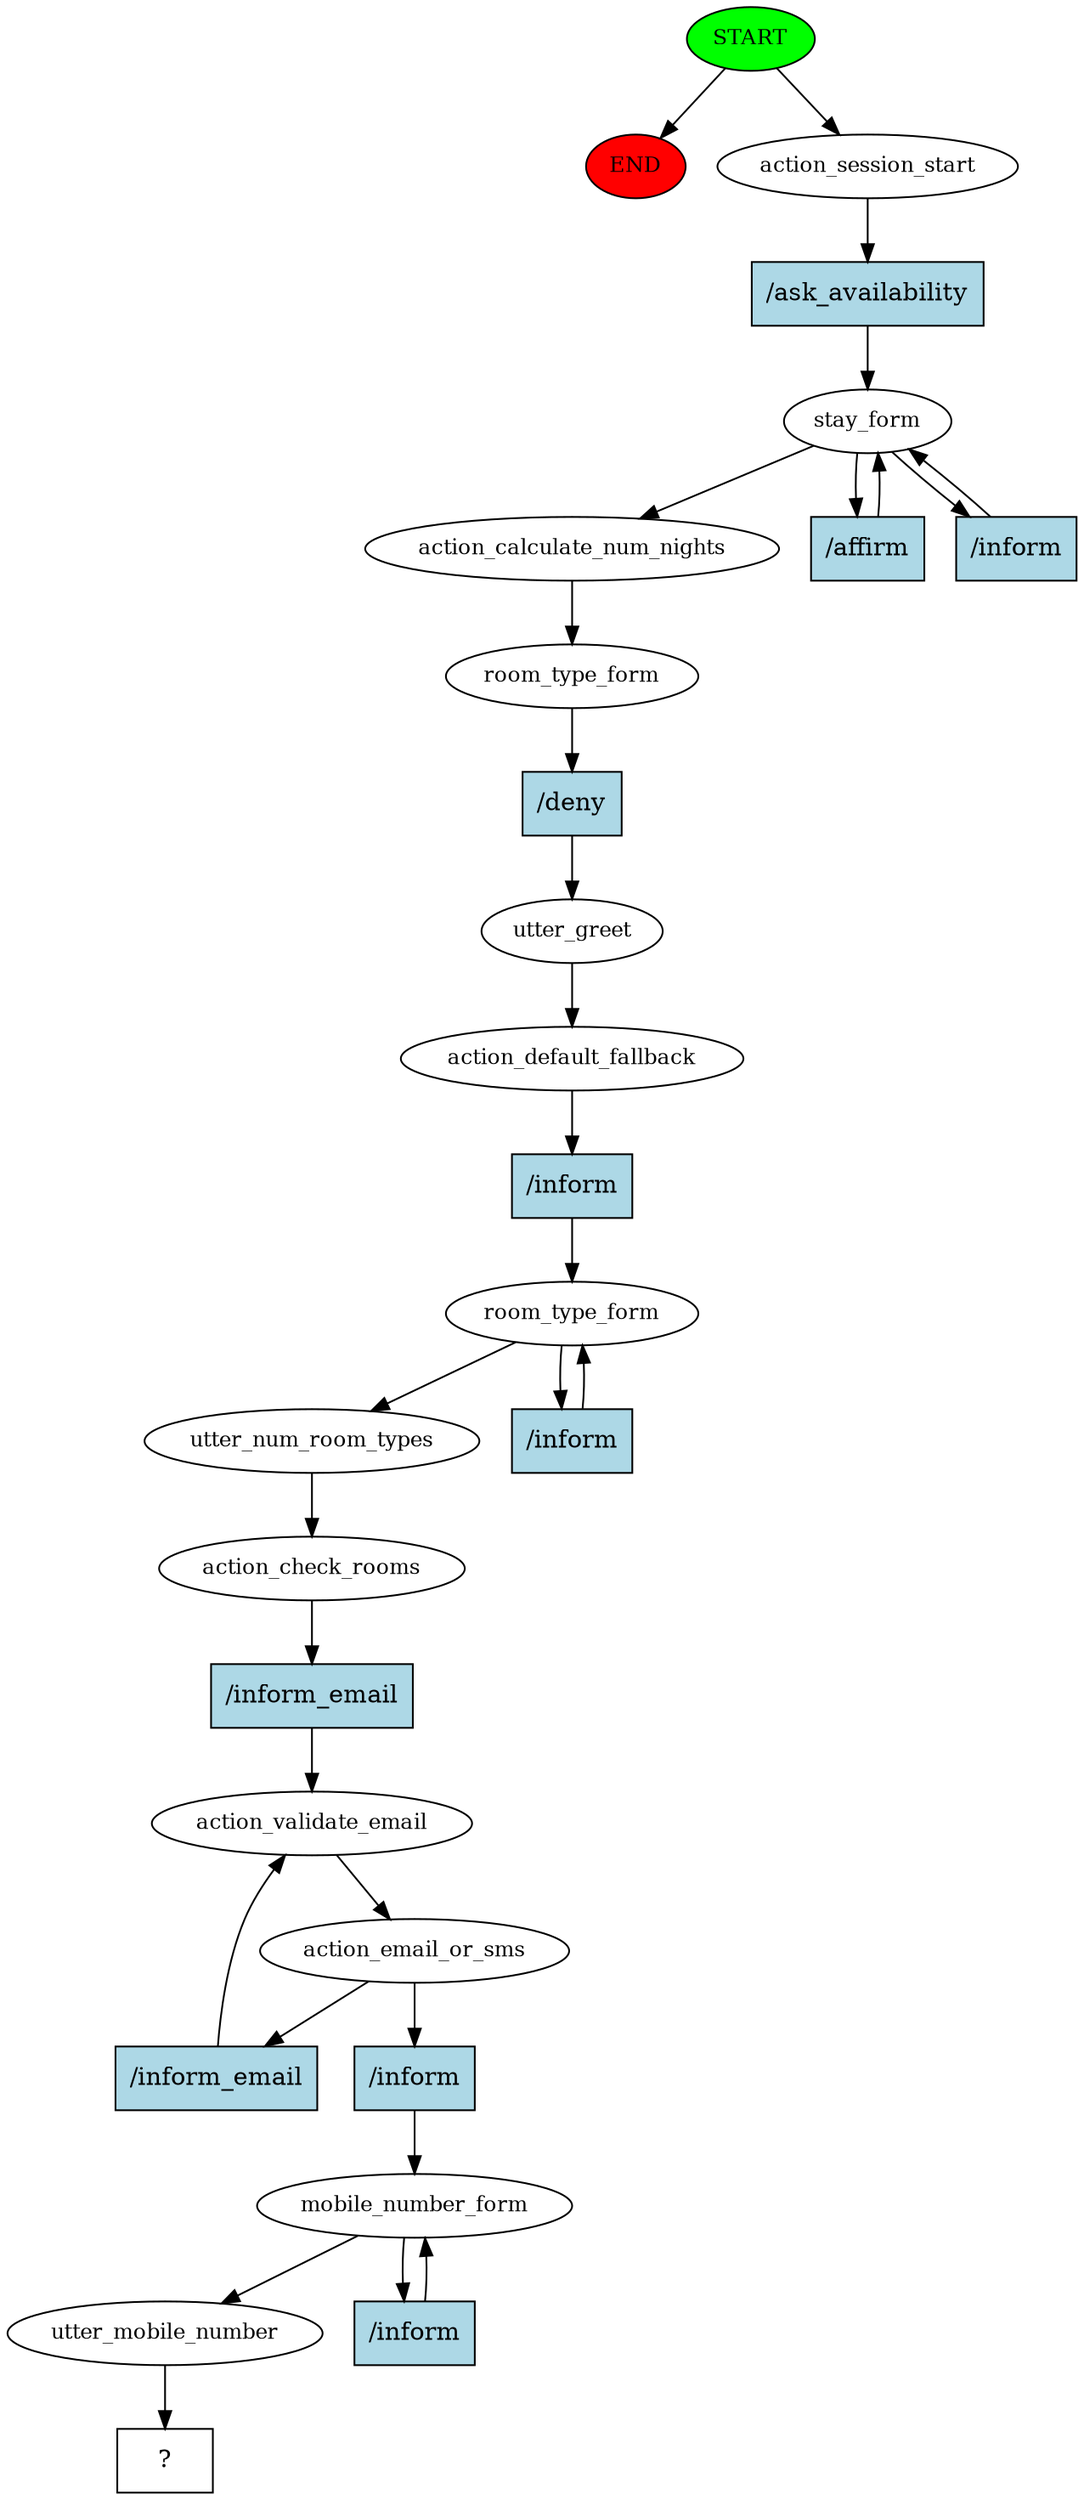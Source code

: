 digraph  {
0 [class="start active", fillcolor=green, fontsize=12, label=START, style=filled];
"-1" [class=end, fillcolor=red, fontsize=12, label=END, style=filled];
1 [class=active, fontsize=12, label=action_session_start];
2 [class=active, fontsize=12, label=stay_form];
5 [class=active, fontsize=12, label=action_calculate_num_nights];
6 [class=active, fontsize=12, label=room_type_form];
7 [class=active, fontsize=12, label=utter_greet];
8 [class=active, fontsize=12, label=action_default_fallback];
9 [class=active, fontsize=12, label=room_type_form];
11 [class=active, fontsize=12, label=utter_num_room_types];
12 [class=active, fontsize=12, label=action_check_rooms];
13 [class=active, fontsize=12, label=action_validate_email];
14 [class=active, fontsize=12, label=action_email_or_sms];
17 [class=active, fontsize=12, label=mobile_number_form];
19 [class=active, fontsize=12, label=utter_mobile_number];
20 [class="intent dashed active", label="  ?  ", shape=rect];
21 [class="intent active", fillcolor=lightblue, label="/ask_availability", shape=rect, style=filled];
22 [class="intent active", fillcolor=lightblue, label="/affirm", shape=rect, style=filled];
23 [class="intent active", fillcolor=lightblue, label="/inform", shape=rect, style=filled];
24 [class="intent active", fillcolor=lightblue, label="/deny", shape=rect, style=filled];
25 [class="intent active", fillcolor=lightblue, label="/inform", shape=rect, style=filled];
26 [class="intent active", fillcolor=lightblue, label="/inform", shape=rect, style=filled];
27 [class="intent active", fillcolor=lightblue, label="/inform_email", shape=rect, style=filled];
28 [class="intent active", fillcolor=lightblue, label="/inform_email", shape=rect, style=filled];
29 [class="intent active", fillcolor=lightblue, label="/inform", shape=rect, style=filled];
30 [class="intent active", fillcolor=lightblue, label="/inform", shape=rect, style=filled];
0 -> "-1"  [class="", key=NONE, label=""];
0 -> 1  [class=active, key=NONE, label=""];
1 -> 21  [class=active, key=0];
2 -> 5  [class=active, key=NONE, label=""];
2 -> 22  [class=active, key=0];
2 -> 23  [class=active, key=0];
5 -> 6  [class=active, key=NONE, label=""];
6 -> 24  [class=active, key=0];
7 -> 8  [class=active, key=NONE, label=""];
8 -> 25  [class=active, key=0];
9 -> 11  [class=active, key=NONE, label=""];
9 -> 26  [class=active, key=0];
11 -> 12  [class=active, key=NONE, label=""];
12 -> 27  [class=active, key=0];
13 -> 14  [class=active, key=NONE, label=""];
14 -> 28  [class=active, key=0];
14 -> 29  [class=active, key=0];
17 -> 19  [class=active, key=NONE, label=""];
17 -> 30  [class=active, key=0];
19 -> 20  [class=active, key=NONE, label=""];
21 -> 2  [class=active, key=0];
22 -> 2  [class=active, key=0];
23 -> 2  [class=active, key=0];
24 -> 7  [class=active, key=0];
25 -> 9  [class=active, key=0];
26 -> 9  [class=active, key=0];
27 -> 13  [class=active, key=0];
28 -> 13  [class=active, key=0];
29 -> 17  [class=active, key=0];
30 -> 17  [class=active, key=0];
}
